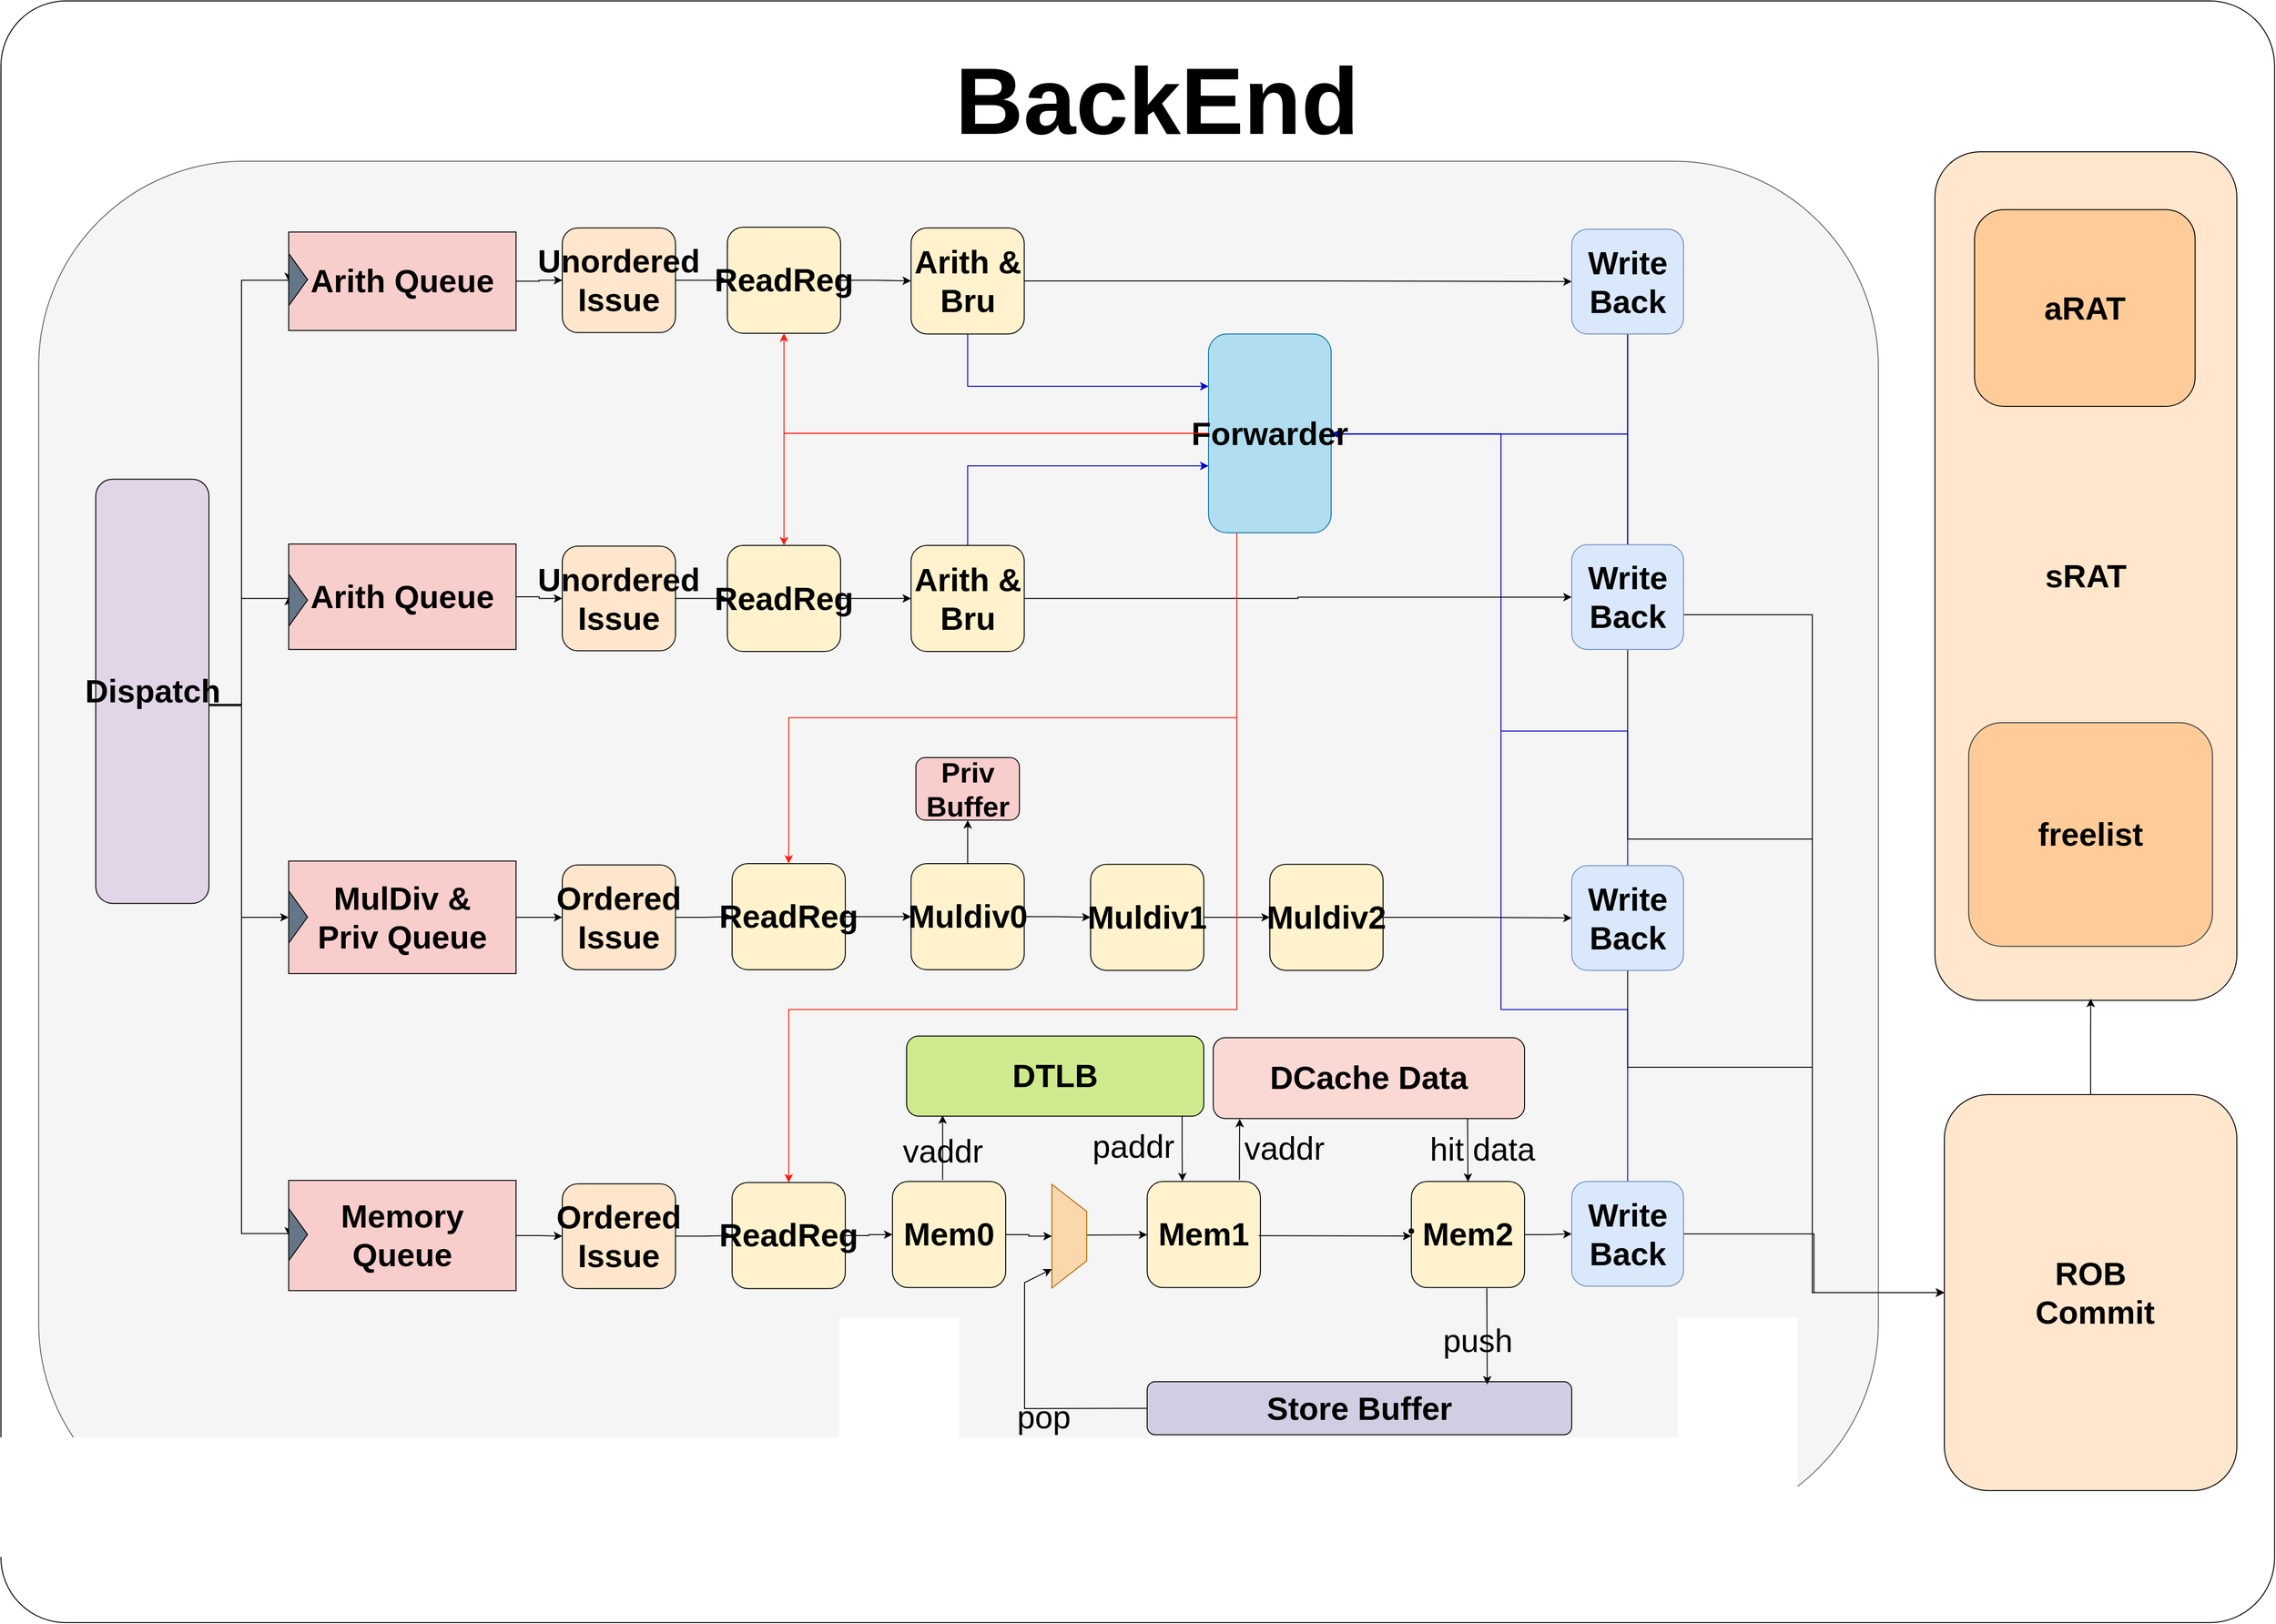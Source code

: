 <mxfile version="24.6.4" type="device">
  <diagram name="第 1 页" id="N6iN6V0hHzY832mEbOhE">
    <mxGraphModel dx="5980" dy="2511" grid="1" gridSize="10" guides="1" tooltips="1" connect="0" arrows="1" fold="1" page="0" pageScale="1" pageWidth="827" pageHeight="1169" math="0" shadow="0">
      <root>
        <mxCell id="0" />
        <mxCell id="1" parent="0" />
        <mxCell id="aSTPwUxg6GZyq2fV6xZW-208" value="" style="rounded=1;whiteSpace=wrap;html=1;arcSize=4;fontSize=34;fontFamily=Helvetica;" parent="1" vertex="1">
          <mxGeometry x="-950" y="30" width="2410" height="1720" as="geometry" />
        </mxCell>
        <mxCell id="pp8-QFKgKfyrIBCOwYfq-483" value="" style="rounded=1;whiteSpace=wrap;html=1;fillColor=#f5f5f5;strokeColor=#666666;fontSize=34;fontColor=#333333;fontFamily=Helvetica;" parent="1" vertex="1">
          <mxGeometry x="-910" y="200" width="1950" height="1450" as="geometry" />
        </mxCell>
        <mxCell id="pp8-QFKgKfyrIBCOwYfq-485" value="&lt;font style=&quot;font-size: 100px;&quot;&gt;&lt;b style=&quot;font-size: 100px;&quot;&gt;BackEnd&lt;/b&gt;&lt;/font&gt;" style="text;html=1;align=center;verticalAlign=middle;resizable=0;points=[];autosize=1;strokeColor=none;fillColor=none;fontSize=100;fontFamily=Helvetica;" parent="1" vertex="1">
          <mxGeometry x="50" y="70" width="450" height="130" as="geometry" />
        </mxCell>
        <mxCell id="q9oViSbYk0b3c3KkVcn8-242" value="" style="group;fontSize=34;fontFamily=Helvetica;" parent="1" vertex="1" connectable="0">
          <mxGeometry x="1110" y="1190" width="310" height="420" as="geometry" />
        </mxCell>
        <mxCell id="S6ko7MBMmiBV2JEF59HL-68" value="&lt;b style=&quot;border-color: var(--border-color); font-size: 34px;&quot;&gt;&lt;font color=&quot;#000000&quot; style=&quot;font-size: 34px;&quot;&gt;ROB&lt;/font&gt;&lt;/b&gt;&lt;div style=&quot;font-size: 34px;&quot;&gt;&lt;b style=&quot;border-color: var(--border-color); font-size: 34px;&quot;&gt;&lt;font color=&quot;#000000&quot; style=&quot;font-size: 34px;&quot;&gt;&amp;nbsp;Commit&lt;/font&gt;&lt;/b&gt;&lt;/div&gt;" style="rounded=1;whiteSpace=wrap;html=1;fillColor=#ffe6cc;strokeColor=#000000;fontSize=34;fontFamily=Helvetica;" parent="q9oViSbYk0b3c3KkVcn8-242" vertex="1">
          <mxGeometry width="310.0" height="420" as="geometry" />
        </mxCell>
        <mxCell id="q9oViSbYk0b3c3KkVcn8-243" value="" style="group;fontSize=34;fontFamily=Helvetica;" parent="1" vertex="1" connectable="0">
          <mxGeometry x="1105" y="190" width="320" height="900" as="geometry" />
        </mxCell>
        <mxCell id="q9oViSbYk0b3c3KkVcn8-222" value="&lt;font style=&quot;font-size: 34px;&quot;&gt;&lt;b style=&quot;font-size: 34px;&quot;&gt;sRAT&lt;/b&gt;&lt;/font&gt;" style="rounded=1;whiteSpace=wrap;html=1;fillColor=#ffe6cc;strokeColor=#000000;fontSize=34;fontFamily=Helvetica;" parent="q9oViSbYk0b3c3KkVcn8-243" vertex="1">
          <mxGeometry x="-5" width="320" height="900" as="geometry" />
        </mxCell>
        <mxCell id="pp8-QFKgKfyrIBCOwYfq-302" value="&lt;font color=&quot;#000000&quot; style=&quot;font-size: 34px;&quot;&gt;&lt;b style=&quot;font-size: 34px;&quot;&gt;aRAT&lt;/b&gt;&lt;/font&gt;" style="rounded=1;whiteSpace=wrap;html=1;fillColor=#ffcc99;strokeColor=#000000;fontSize=34;fontFamily=Helvetica;" parent="q9oViSbYk0b3c3KkVcn8-243" vertex="1">
          <mxGeometry x="36.923" y="61.364" width="233.846" height="208.636" as="geometry" />
        </mxCell>
        <mxCell id="q9oViSbYk0b3c3KkVcn8-223" value="&lt;font style=&quot;font-size: 34px;&quot;&gt;&lt;b style=&quot;font-size: 34px;&quot;&gt;freelist&lt;/b&gt;&lt;/font&gt;" style="rounded=1;whiteSpace=wrap;html=1;fillColor=#ffcc99;strokeColor=#36393d;fontSize=34;fontFamily=Helvetica;" parent="q9oViSbYk0b3c3KkVcn8-243" vertex="1">
          <mxGeometry x="30.769" y="605.455" width="258.462" height="237.273" as="geometry" />
        </mxCell>
        <mxCell id="auRPPHbOvDZTyeZEAKgO-215" value="" style="edgeStyle=orthogonalEdgeStyle;rounded=0;orthogonalLoop=1;jettySize=auto;html=1;entryX=0.516;entryY=0.998;entryDx=0;entryDy=0;entryPerimeter=0;fontSize=34;fontFamily=Helvetica;" parent="1" source="S6ko7MBMmiBV2JEF59HL-68" target="q9oViSbYk0b3c3KkVcn8-222" edge="1">
          <mxGeometry relative="1" as="geometry" />
        </mxCell>
        <mxCell id="auRPPHbOvDZTyeZEAKgO-232" style="edgeStyle=orthogonalEdgeStyle;rounded=0;orthogonalLoop=1;jettySize=auto;html=1;fontSize=34;fontFamily=Helvetica;" parent="1" source="auRPPHbOvDZTyeZEAKgO-228" target="S6ko7MBMmiBV2JEF59HL-68" edge="1">
          <mxGeometry relative="1" as="geometry">
            <Array as="points">
              <mxPoint x="970" y="1161" />
              <mxPoint x="970" y="1400" />
            </Array>
          </mxGeometry>
        </mxCell>
        <mxCell id="auRPPHbOvDZTyeZEAKgO-233" style="edgeStyle=orthogonalEdgeStyle;rounded=0;orthogonalLoop=1;jettySize=auto;html=1;fontSize=34;fontFamily=Helvetica;" parent="1" source="auRPPHbOvDZTyeZEAKgO-230" target="S6ko7MBMmiBV2JEF59HL-68" edge="1">
          <mxGeometry relative="1" as="geometry" />
        </mxCell>
        <mxCell id="auRPPHbOvDZTyeZEAKgO-251" style="edgeStyle=orthogonalEdgeStyle;rounded=0;orthogonalLoop=1;jettySize=auto;html=1;fontSize=34;fontFamily=Helvetica;" parent="1" source="auRPPHbOvDZTyeZEAKgO-246" target="S6ko7MBMmiBV2JEF59HL-68" edge="1">
          <mxGeometry relative="1" as="geometry">
            <Array as="points">
              <mxPoint x="970" y="919" />
              <mxPoint x="970" y="1400" />
            </Array>
          </mxGeometry>
        </mxCell>
        <mxCell id="auRPPHbOvDZTyeZEAKgO-250" style="edgeStyle=orthogonalEdgeStyle;rounded=0;orthogonalLoop=1;jettySize=auto;html=1;fontSize=34;fontFamily=Helvetica;" parent="1" source="auRPPHbOvDZTyeZEAKgO-248" target="S6ko7MBMmiBV2JEF59HL-68" edge="1">
          <mxGeometry relative="1" as="geometry">
            <Array as="points">
              <mxPoint x="970" y="681" />
              <mxPoint x="970" y="1400" />
            </Array>
          </mxGeometry>
        </mxCell>
        <mxCell id="Y0o45EJZCBMr-YiilYOE-206" value="" style="group;fontSize=32;fontFamily=Helvetica;" parent="1" vertex="1" connectable="0">
          <mxGeometry x="-860" y="270" width="1693.5" height="1280.75" as="geometry" />
        </mxCell>
        <mxCell id="pp8-QFKgKfyrIBCOwYfq-109" style="edgeStyle=orthogonalEdgeStyle;rounded=0;orthogonalLoop=1;jettySize=auto;html=1;exitX=1;exitY=0.5;exitDx=0;exitDy=0;entryX=0;entryY=0.5;entryDx=0;entryDy=0;strokeColor=#000000;fontSize=34;fontFamily=Helvetica;" parent="Y0o45EJZCBMr-YiilYOE-206" source="pp8-QFKgKfyrIBCOwYfq-94" target="pp8-QFKgKfyrIBCOwYfq-102" edge="1">
          <mxGeometry relative="1" as="geometry">
            <Array as="points">
              <mxPoint x="165" y="506.253" />
              <mxPoint x="165" y="393.752" />
            </Array>
          </mxGeometry>
        </mxCell>
        <mxCell id="pp8-QFKgKfyrIBCOwYfq-110" style="edgeStyle=orthogonalEdgeStyle;rounded=0;orthogonalLoop=1;jettySize=auto;html=1;exitX=1;exitY=0.5;exitDx=0;exitDy=0;entryX=0;entryY=0.5;entryDx=0;entryDy=0;strokeColor=#000000;fontSize=34;fontFamily=Helvetica;" parent="Y0o45EJZCBMr-YiilYOE-206" source="pp8-QFKgKfyrIBCOwYfq-94" target="pp8-QFKgKfyrIBCOwYfq-103" edge="1">
          <mxGeometry relative="1" as="geometry">
            <Array as="points">
              <mxPoint x="165" y="506.253" />
              <mxPoint x="165" y="731.254" />
            </Array>
          </mxGeometry>
        </mxCell>
        <mxCell id="pp8-QFKgKfyrIBCOwYfq-111" style="edgeStyle=orthogonalEdgeStyle;rounded=0;orthogonalLoop=1;jettySize=auto;html=1;exitX=1;exitY=0.5;exitDx=0;exitDy=0;entryX=0;entryY=0.5;entryDx=0;entryDy=0;strokeColor=#000000;fontSize=34;fontFamily=Helvetica;" parent="Y0o45EJZCBMr-YiilYOE-206" source="pp8-QFKgKfyrIBCOwYfq-94" target="pp8-QFKgKfyrIBCOwYfq-104" edge="1">
          <mxGeometry relative="1" as="geometry">
            <Array as="points">
              <mxPoint x="165" y="507.659" />
              <mxPoint x="165" y="1067.35" />
            </Array>
          </mxGeometry>
        </mxCell>
        <mxCell id="pp8-QFKgKfyrIBCOwYfq-168" style="edgeStyle=orthogonalEdgeStyle;rounded=0;orthogonalLoop=1;jettySize=auto;html=1;exitX=1;exitY=0.5;exitDx=0;exitDy=0;entryX=0;entryY=0.5;entryDx=0;entryDy=0;strokeColor=#000000;fontSize=34;fontFamily=Helvetica;" parent="Y0o45EJZCBMr-YiilYOE-206" source="pp8-QFKgKfyrIBCOwYfq-94" target="pp8-QFKgKfyrIBCOwYfq-101" edge="1">
          <mxGeometry relative="1" as="geometry">
            <Array as="points">
              <mxPoint x="165" y="506.253" />
              <mxPoint x="165" y="56.25" />
            </Array>
          </mxGeometry>
        </mxCell>
        <mxCell id="pp8-QFKgKfyrIBCOwYfq-129" style="edgeStyle=orthogonalEdgeStyle;rounded=0;orthogonalLoop=1;jettySize=auto;html=1;exitX=1;exitY=0.5;exitDx=0;exitDy=0;entryX=0;entryY=0.5;entryDx=0;entryDy=0;strokeColor=#000000;fontSize=34;fontFamily=Helvetica;" parent="Y0o45EJZCBMr-YiilYOE-206" source="pp8-QFKgKfyrIBCOwYfq-101" target="pp8-QFKgKfyrIBCOwYfq-120" edge="1">
          <mxGeometry relative="1" as="geometry" />
        </mxCell>
        <mxCell id="pp8-QFKgKfyrIBCOwYfq-101" value="&lt;b style=&quot;border-color: var(--border-color); font-size: 34px;&quot;&gt;Arith Queue&lt;/b&gt;" style="rounded=0;whiteSpace=wrap;html=1;fillColor=#f8cecc;strokeColor=#000000;fontSize=34;fontFamily=Helvetica;" parent="Y0o45EJZCBMr-YiilYOE-206" vertex="1">
          <mxGeometry x="215" y="5.11" width="241" height="104.38" as="geometry" />
        </mxCell>
        <mxCell id="pp8-QFKgKfyrIBCOwYfq-131" style="edgeStyle=orthogonalEdgeStyle;rounded=0;orthogonalLoop=1;jettySize=auto;html=1;exitX=1;exitY=0.5;exitDx=0;exitDy=0;entryX=0;entryY=0.5;entryDx=0;entryDy=0;strokeColor=#000000;fontSize=34;fontFamily=Helvetica;" parent="Y0o45EJZCBMr-YiilYOE-206" source="pp8-QFKgKfyrIBCOwYfq-102" target="pp8-QFKgKfyrIBCOwYfq-121" edge="1">
          <mxGeometry relative="1" as="geometry" />
        </mxCell>
        <mxCell id="pp8-QFKgKfyrIBCOwYfq-102" value="&lt;b style=&quot;border-color: var(--border-color); font-size: 34px;&quot;&gt;Arith Queue&lt;/b&gt;" style="rounded=0;whiteSpace=wrap;html=1;fillColor=#f8cecc;strokeColor=#000000;fontSize=34;fontFamily=Helvetica;" parent="Y0o45EJZCBMr-YiilYOE-206" vertex="1">
          <mxGeometry x="215" y="336.01" width="241" height="111.88" as="geometry" />
        </mxCell>
        <mxCell id="q9oViSbYk0b3c3KkVcn8-235" value="" style="edgeStyle=orthogonalEdgeStyle;rounded=0;orthogonalLoop=1;jettySize=auto;html=1;fontSize=34;fontFamily=Helvetica;" parent="Y0o45EJZCBMr-YiilYOE-206" source="pp8-QFKgKfyrIBCOwYfq-103" target="q9oViSbYk0b3c3KkVcn8-234" edge="1">
          <mxGeometry relative="1" as="geometry" />
        </mxCell>
        <mxCell id="pp8-QFKgKfyrIBCOwYfq-103" value="&lt;b style=&quot;font-size: 34px;&quot;&gt;MulDiv &amp;amp; Priv&amp;nbsp;&lt;/b&gt;&lt;b style=&quot;background-color: initial; font-size: 34px;&quot;&gt;Queue&lt;/b&gt;" style="rounded=0;whiteSpace=wrap;html=1;fillColor=#f8cecc;strokeColor=#000000;fontSize=34;fontFamily=Helvetica;" parent="Y0o45EJZCBMr-YiilYOE-206" vertex="1">
          <mxGeometry x="215" y="672.27" width="241" height="119.38" as="geometry" />
        </mxCell>
        <mxCell id="q9oViSbYk0b3c3KkVcn8-226" value="" style="edgeStyle=orthogonalEdgeStyle;rounded=0;orthogonalLoop=1;jettySize=auto;html=1;fontSize=34;fontFamily=Helvetica;" parent="Y0o45EJZCBMr-YiilYOE-206" source="pp8-QFKgKfyrIBCOwYfq-104" target="q9oViSbYk0b3c3KkVcn8-224" edge="1">
          <mxGeometry relative="1" as="geometry" />
        </mxCell>
        <mxCell id="pp8-QFKgKfyrIBCOwYfq-104" value="&lt;b style=&quot;font-size: 34px;&quot;&gt;&lt;font style=&quot;font-size: 34px;&quot; color=&quot;#000000&quot;&gt;Memory Que&lt;/font&gt;&lt;/b&gt;&lt;b style=&quot;background-color: initial; font-size: 34px;&quot;&gt;&lt;font style=&quot;font-size: 34px;&quot; color=&quot;#000000&quot;&gt;ue&lt;/font&gt;&lt;/b&gt;" style="rounded=0;whiteSpace=wrap;html=1;fillColor=#f8cecc;strokeColor=#000000;fontSize=34;fontFamily=Helvetica;" parent="Y0o45EJZCBMr-YiilYOE-206" vertex="1">
          <mxGeometry x="215" y="1011" width="241" height="116.88" as="geometry" />
        </mxCell>
        <mxCell id="q9oViSbYk0b3c3KkVcn8-231" value="" style="edgeStyle=orthogonalEdgeStyle;rounded=0;orthogonalLoop=1;jettySize=auto;html=1;fontSize=34;fontFamily=Helvetica;" parent="Y0o45EJZCBMr-YiilYOE-206" source="pp8-QFKgKfyrIBCOwYfq-120" target="q9oViSbYk0b3c3KkVcn8-230" edge="1">
          <mxGeometry relative="1" as="geometry" />
        </mxCell>
        <mxCell id="pp8-QFKgKfyrIBCOwYfq-120" value="Unordered&lt;div style=&quot;font-size: 34px;&quot;&gt;Issue&lt;/div&gt;" style="rounded=1;whiteSpace=wrap;html=1;fontStyle=1;fillColor=#ffe6cc;strokeColor=#000000;fontSize=34;fontFamily=Helvetica;" parent="Y0o45EJZCBMr-YiilYOE-206" vertex="1">
          <mxGeometry x="505" y="0.703" width="120" height="111.094" as="geometry" />
        </mxCell>
        <mxCell id="q9oViSbYk0b3c3KkVcn8-229" value="" style="edgeStyle=orthogonalEdgeStyle;rounded=0;orthogonalLoop=1;jettySize=auto;html=1;fontSize=34;fontFamily=Helvetica;" parent="Y0o45EJZCBMr-YiilYOE-206" source="pp8-QFKgKfyrIBCOwYfq-121" target="q9oViSbYk0b3c3KkVcn8-228" edge="1">
          <mxGeometry relative="1" as="geometry" />
        </mxCell>
        <mxCell id="pp8-QFKgKfyrIBCOwYfq-121" value="Unordered&lt;div style=&quot;font-size: 34px;&quot;&gt;Issue&lt;/div&gt;" style="rounded=1;whiteSpace=wrap;html=1;fontStyle=1;fillColor=#ffe6cc;strokeColor=#000000;fontSize=34;fontFamily=Helvetica;" parent="Y0o45EJZCBMr-YiilYOE-206" vertex="1">
          <mxGeometry x="505" y="338.205" width="120" height="111.094" as="geometry" />
        </mxCell>
        <mxCell id="q9oViSbYk0b3c3KkVcn8-210" value="" style="edgeStyle=orthogonalEdgeStyle;rounded=0;orthogonalLoop=1;jettySize=auto;html=1;fontSize=34;fontFamily=Helvetica;" parent="Y0o45EJZCBMr-YiilYOE-206" source="pp8-QFKgKfyrIBCOwYfq-182" target="162" edge="1">
          <mxGeometry relative="1" as="geometry" />
        </mxCell>
        <mxCell id="pp8-QFKgKfyrIBCOwYfq-182" value="&lt;b style=&quot;font-size: 34px;&quot;&gt;ReadReg&lt;/b&gt;" style="rounded=1;whiteSpace=wrap;html=1;fillColor=#fff2cc;strokeColor=#000000;fontSize=34;fontFamily=Helvetica;" parent="Y0o45EJZCBMr-YiilYOE-206" vertex="1">
          <mxGeometry x="685" y="1013.209" width="120" height="112.501" as="geometry" />
        </mxCell>
        <mxCell id="OY7V5wZrcTOGdJZJS2dS-27" value="" style="triangle;whiteSpace=wrap;html=1;rotation=0;fillColor=#647687;fontColor=#ffffff;strokeColor=#000000;direction=east;fontSize=34;fontFamily=Helvetica;" parent="Y0o45EJZCBMr-YiilYOE-206" vertex="1">
          <mxGeometry x="215" y="27.774" width="20" height="55.547" as="geometry" />
        </mxCell>
        <mxCell id="OY7V5wZrcTOGdJZJS2dS-28" value="" style="triangle;whiteSpace=wrap;html=1;rotation=0;fillColor=#647687;fontColor=#ffffff;strokeColor=#000000;direction=east;fontSize=34;fontFamily=Helvetica;" parent="Y0o45EJZCBMr-YiilYOE-206" vertex="1">
          <mxGeometry x="215" y="367.737" width="20" height="55.547" as="geometry" />
        </mxCell>
        <mxCell id="OY7V5wZrcTOGdJZJS2dS-29" value="" style="triangle;whiteSpace=wrap;html=1;rotation=0;fillColor=#647687;fontColor=#ffffff;strokeColor=#000000;direction=east;fontSize=34;fontFamily=Helvetica;" parent="Y0o45EJZCBMr-YiilYOE-206" vertex="1">
          <mxGeometry x="215" y="703.832" width="20" height="55.547" as="geometry" />
        </mxCell>
        <mxCell id="OY7V5wZrcTOGdJZJS2dS-30" value="" style="triangle;whiteSpace=wrap;html=1;rotation=0;fillColor=#647687;fontColor=#ffffff;strokeColor=#000000;direction=east;fontSize=34;fontFamily=Helvetica;" parent="Y0o45EJZCBMr-YiilYOE-206" vertex="1">
          <mxGeometry x="215" y="1040.631" width="20" height="55.547" as="geometry" />
        </mxCell>
        <mxCell id="145" value="" style="group;fontSize=34;fontFamily=Helvetica;" parent="Y0o45EJZCBMr-YiilYOE-206" vertex="1" connectable="0">
          <mxGeometry y="267.189" width="130.5" height="450.003" as="geometry" />
        </mxCell>
        <mxCell id="pp8-QFKgKfyrIBCOwYfq-94" value="&lt;b style=&quot;font-size: 34px;&quot;&gt;&lt;font color=&quot;#000000&quot; style=&quot;font-size: 34px;&quot;&gt;Dispatch&lt;/font&gt;&lt;/b&gt;" style="rounded=1;whiteSpace=wrap;html=1;fillColor=#e1d5e7;strokeColor=#000000;fontSize=34;fontFamily=Helvetica;" parent="145" vertex="1">
          <mxGeometry x="10.5" width="120" height="450.003" as="geometry" />
        </mxCell>
        <mxCell id="q9oViSbYk0b3c3KkVcn8-218" value="" style="edgeStyle=orthogonalEdgeStyle;rounded=0;orthogonalLoop=1;jettySize=auto;html=1;entryX=0.121;entryY=0.989;entryDx=0;entryDy=0;entryPerimeter=0;exitX=0.443;exitY=-0.015;exitDx=0;exitDy=0;exitPerimeter=0;fontSize=34;fontFamily=Helvetica;" parent="Y0o45EJZCBMr-YiilYOE-206" source="162" target="171" edge="1">
          <mxGeometry relative="1" as="geometry">
            <mxPoint x="915" y="901.412" as="targetPoint" />
          </mxGeometry>
        </mxCell>
        <mxCell id="q9oViSbYk0b3c3KkVcn8-227" value="vaddr" style="edgeLabel;html=1;align=center;verticalAlign=middle;resizable=0;points=[];labelBackgroundColor=none;fontSize=34;fontFamily=Helvetica;" parent="q9oViSbYk0b3c3KkVcn8-218" vertex="1" connectable="0">
          <mxGeometry x="-0.1" relative="1" as="geometry">
            <mxPoint as="offset" />
          </mxGeometry>
        </mxCell>
        <mxCell id="Y0o45EJZCBMr-YiilYOE-208" value="" style="edgeStyle=orthogonalEdgeStyle;rounded=0;orthogonalLoop=1;jettySize=auto;html=1;fontFamily=Helvetica;" parent="Y0o45EJZCBMr-YiilYOE-206" source="162" target="auRPPHbOvDZTyeZEAKgO-219" edge="1">
          <mxGeometry relative="1" as="geometry" />
        </mxCell>
        <mxCell id="162" value="&lt;font style=&quot;font-size: 34px;&quot; color=&quot;#000000&quot;&gt;&lt;span style=&quot;font-size: 34px;&quot;&gt;&lt;b style=&quot;font-size: 34px;&quot;&gt;Mem0&lt;/b&gt;&lt;/span&gt;&lt;/font&gt;" style="rounded=1;whiteSpace=wrap;html=1;fillColor=#fff2cc;strokeColor=#000000;direction=east;flipV=0;fontSize=34;fontFamily=Helvetica;" parent="Y0o45EJZCBMr-YiilYOE-206" vertex="1">
          <mxGeometry x="855" y="1012.155" width="120" height="112.501" as="geometry" />
        </mxCell>
        <mxCell id="164" style="edgeStyle=none;html=1;labelBackgroundColor=none;strokeColor=#000000;fontSize=34;fontColor=#000000;startArrow=none;exitX=0.489;exitY=0;exitDx=0;exitDy=0;exitPerimeter=0;fontFamily=Helvetica;" parent="Y0o45EJZCBMr-YiilYOE-206" source="auRPPHbOvDZTyeZEAKgO-219" target="167" edge="1">
          <mxGeometry relative="1" as="geometry">
            <mxPoint x="1095" y="1068.757" as="sourcePoint" />
            <mxPoint x="1185.0" y="1068.405" as="targetPoint" />
          </mxGeometry>
        </mxCell>
        <mxCell id="auRPPHbOvDZTyeZEAKgO-211" style="edgeStyle=orthogonalEdgeStyle;rounded=0;orthogonalLoop=1;jettySize=auto;html=1;exitX=0.927;exitY=1;exitDx=0;exitDy=0;exitPerimeter=0;entryX=0.311;entryY=-0.002;entryDx=0;entryDy=0;entryPerimeter=0;fontSize=34;fontFamily=Helvetica;" parent="Y0o45EJZCBMr-YiilYOE-206" source="171" target="167" edge="1">
          <mxGeometry relative="1" as="geometry" />
        </mxCell>
        <mxCell id="auRPPHbOvDZTyeZEAKgO-212" value="paddr" style="edgeLabel;html=1;align=center;verticalAlign=middle;resizable=0;points=[];labelBackgroundColor=none;fontSize=34;fontFamily=Helvetica;" parent="auRPPHbOvDZTyeZEAKgO-211" vertex="1" connectable="0">
          <mxGeometry x="-0.092" relative="1" as="geometry">
            <mxPoint x="-52" as="offset" />
          </mxGeometry>
        </mxCell>
        <mxCell id="171" value="&lt;font color=&quot;#000000&quot; style=&quot;font-size: 34px;&quot;&gt;&lt;span style=&quot;font-size: 34px;&quot;&gt;&lt;b style=&quot;font-size: 34px;&quot;&gt;DTLB&lt;/b&gt;&lt;/span&gt;&lt;/font&gt;" style="rounded=1;whiteSpace=wrap;html=1;fillColor=#ceea8d;strokeColor=#000000;direction=east;flipV=0;fontSize=34;fontFamily=Helvetica;" parent="Y0o45EJZCBMr-YiilYOE-206" vertex="1">
          <mxGeometry x="870" y="857.818" width="315" height="85.079" as="geometry" />
        </mxCell>
        <mxCell id="pp8-QFKgKfyrIBCOwYfq-259" value="&lt;b style=&quot;font-size: 34px;&quot;&gt;&lt;font color=&quot;#000000&quot; style=&quot;font-size: 34px;&quot;&gt;Store Buffer&lt;/font&gt;&lt;/b&gt;" style="rounded=1;whiteSpace=wrap;html=1;fillColor=#d0cee2;strokeColor=#000000;fontSize=34;fontFamily=Helvetica;" parent="Y0o45EJZCBMr-YiilYOE-206" vertex="1">
          <mxGeometry x="1125" y="1224.5" width="450" height="56.25" as="geometry" />
        </mxCell>
        <mxCell id="206" style="edgeStyle=none;html=1;strokeColor=#000000;rounded=0;exitX=0.001;exitY=0.502;exitDx=0;exitDy=0;exitPerimeter=0;entryX=0.817;entryY=0.999;entryDx=0;entryDy=0;entryPerimeter=0;fontSize=34;fontFamily=Helvetica;" parent="Y0o45EJZCBMr-YiilYOE-206" source="pp8-QFKgKfyrIBCOwYfq-259" target="auRPPHbOvDZTyeZEAKgO-219" edge="1">
          <mxGeometry relative="1" as="geometry">
            <Array as="points">
              <mxPoint x="995" y="1252.976" />
              <mxPoint x="995" y="1119.382" />
            </Array>
            <mxPoint x="1055" y="1139.069" as="targetPoint" />
            <mxPoint x="1185" y="1210.437" as="sourcePoint" />
          </mxGeometry>
        </mxCell>
        <mxCell id="q9oViSbYk0b3c3KkVcn8-217" value="pop" style="edgeLabel;html=1;align=center;verticalAlign=middle;resizable=0;points=[];labelBackgroundColor=none;fontSize=34;fontFamily=Helvetica;" parent="206" vertex="1" connectable="0">
          <mxGeometry x="-0.142" relative="1" as="geometry">
            <mxPoint x="16" y="9" as="offset" />
          </mxGeometry>
        </mxCell>
        <mxCell id="167" value="&lt;b style=&quot;font-size: 34px;&quot;&gt;&lt;font color=&quot;#000000&quot; style=&quot;font-size: 34px;&quot;&gt;Mem1&lt;/font&gt;&lt;/b&gt;" style="rounded=1;whiteSpace=wrap;html=1;fillColor=#fff2cc;strokeColor=#000000;direction=east;flipV=0;fontSize=34;fontFamily=Helvetica;" parent="Y0o45EJZCBMr-YiilYOE-206" vertex="1">
          <mxGeometry x="1125" y="1012.155" width="120" height="112.501" as="geometry" />
        </mxCell>
        <mxCell id="auRPPHbOvDZTyeZEAKgO-231" value="" style="edgeStyle=orthogonalEdgeStyle;rounded=0;orthogonalLoop=1;jettySize=auto;html=1;fontSize=34;fontFamily=Helvetica;" parent="Y0o45EJZCBMr-YiilYOE-206" source="186" target="auRPPHbOvDZTyeZEAKgO-230" edge="1">
          <mxGeometry relative="1" as="geometry" />
        </mxCell>
        <mxCell id="186" value="&lt;font style=&quot;font-size: 34px;&quot; color=&quot;#000000&quot;&gt;&lt;span style=&quot;font-size: 34px;&quot;&gt;&lt;b style=&quot;font-size: 34px;&quot;&gt;Mem2&lt;/b&gt;&lt;/span&gt;&lt;/font&gt;" style="rounded=1;whiteSpace=wrap;html=1;fillColor=#fff2cc;strokeColor=#000000;direction=east;flipV=0;fontSize=34;fontFamily=Helvetica;" parent="Y0o45EJZCBMr-YiilYOE-206" vertex="1">
          <mxGeometry x="1405" y="1012.155" width="120" height="112.501" as="geometry" />
        </mxCell>
        <mxCell id="190" style="edgeStyle=none;rounded=0;html=1;strokeColor=#000000;fontColor=#f63532;exitX=0.984;exitY=0.511;exitDx=0;exitDy=0;exitPerimeter=0;fontSize=34;fontFamily=Helvetica;" parent="Y0o45EJZCBMr-YiilYOE-206" source="167" edge="1">
          <mxGeometry relative="1" as="geometry">
            <mxPoint x="1305.0" y="1069.46" as="sourcePoint" />
            <mxPoint x="1405" y="1070" as="targetPoint" />
          </mxGeometry>
        </mxCell>
        <mxCell id="189" value="" style="shape=waypoint;sketch=0;fillStyle=solid;size=6;pointerEvents=1;points=[];fillColor=none;resizable=0;rotatable=0;perimeter=centerPerimeter;snapToPoint=1;labelBackgroundColor=none;strokeColor=#000000;fontColor=#f63532;fontSize=34;fontFamily=Helvetica;" parent="Y0o45EJZCBMr-YiilYOE-206" vertex="1">
          <mxGeometry x="1395" y="1054.694" width="20" height="20" as="geometry" />
        </mxCell>
        <mxCell id="q9oViSbYk0b3c3KkVcn8-211" value="" style="edgeStyle=orthogonalEdgeStyle;rounded=0;orthogonalLoop=1;jettySize=auto;html=1;entryX=0.801;entryY=0.053;entryDx=0;entryDy=0;entryPerimeter=0;fontSize=34;fontFamily=Helvetica;" parent="Y0o45EJZCBMr-YiilYOE-206" target="pp8-QFKgKfyrIBCOwYfq-259" edge="1">
          <mxGeometry relative="1" as="geometry">
            <mxPoint x="1485" y="1125.358" as="sourcePoint" />
          </mxGeometry>
        </mxCell>
        <mxCell id="q9oViSbYk0b3c3KkVcn8-240" value="push" style="edgeLabel;html=1;align=center;verticalAlign=middle;resizable=0;points=[];labelBackgroundColor=none;fontSize=34;fontFamily=Helvetica;" parent="q9oViSbYk0b3c3KkVcn8-211" vertex="1" connectable="0">
          <mxGeometry x="0.077" y="1" relative="1" as="geometry">
            <mxPoint x="-11" as="offset" />
          </mxGeometry>
        </mxCell>
        <mxCell id="201" style="edgeStyle=none;rounded=0;html=1;entryX=0.522;entryY=0.446;entryDx=0;entryDy=0;entryPerimeter=0;strokeColor=#000000;fontColor=#FF3333;exitX=0.817;exitY=1.001;exitDx=0;exitDy=0;exitPerimeter=0;fontSize=34;fontFamily=Helvetica;" parent="Y0o45EJZCBMr-YiilYOE-206" source="180" edge="1">
          <mxGeometry relative="1" as="geometry">
            <mxPoint x="1454.63" y="915.474" as="sourcePoint" />
            <mxPoint x="1465" y="1012.506" as="targetPoint" />
          </mxGeometry>
        </mxCell>
        <mxCell id="auRPPHbOvDZTyeZEAKgO-223" value="hit data" style="edgeLabel;html=1;align=center;verticalAlign=middle;resizable=0;points=[];labelBackgroundColor=none;fontSize=34;fontFamily=Helvetica;" parent="201" vertex="1" connectable="0">
          <mxGeometry x="-0.048" relative="1" as="geometry">
            <mxPoint x="15" as="offset" />
          </mxGeometry>
        </mxCell>
        <mxCell id="202" value="" style="group;fontSize=34;fontFamily=Helvetica;" parent="Y0o45EJZCBMr-YiilYOE-206" vertex="1" connectable="0">
          <mxGeometry x="1195" y="843.404" width="330" height="113.907" as="geometry" />
        </mxCell>
        <mxCell id="180" value="&lt;b style=&quot;font-size: 34px;&quot;&gt;&lt;font color=&quot;#000000&quot; style=&quot;font-size: 34px;&quot;&gt;DCache Data&lt;/font&gt;&lt;/b&gt;" style="rounded=1;whiteSpace=wrap;html=1;fillColor=#fad9d5;strokeColor=#000000;direction=east;flipV=0;fontSize=34;fontFamily=Helvetica;" parent="202" vertex="1">
          <mxGeometry y="16.172" width="330" height="85.782" as="geometry" />
        </mxCell>
        <mxCell id="q9oViSbYk0b3c3KkVcn8-225" value="" style="edgeStyle=orthogonalEdgeStyle;rounded=0;orthogonalLoop=1;jettySize=auto;html=1;fontSize=34;fontFamily=Helvetica;" parent="Y0o45EJZCBMr-YiilYOE-206" source="q9oViSbYk0b3c3KkVcn8-224" target="pp8-QFKgKfyrIBCOwYfq-182" edge="1">
          <mxGeometry relative="1" as="geometry" />
        </mxCell>
        <mxCell id="q9oViSbYk0b3c3KkVcn8-224" value="O&lt;span style=&quot;background-color: initial; font-size: 34px;&quot;&gt;rdered&lt;/span&gt;&lt;div style=&quot;font-size: 34px;&quot;&gt;&lt;span style=&quot;background-color: initial; font-size: 34px;&quot;&gt;Issue&lt;/span&gt;&lt;/div&gt;" style="rounded=1;whiteSpace=wrap;html=1;fontStyle=1;fillColor=#ffe6cc;strokeColor=#000000;fontSize=34;fontFamily=Helvetica;" parent="Y0o45EJZCBMr-YiilYOE-206" vertex="1">
          <mxGeometry x="505" y="1014.616" width="120" height="111.094" as="geometry" />
        </mxCell>
        <mxCell id="auRPPHbOvDZTyeZEAKgO-235" value="" style="edgeStyle=orthogonalEdgeStyle;rounded=0;orthogonalLoop=1;jettySize=auto;html=1;fontSize=34;fontFamily=Helvetica;" parent="Y0o45EJZCBMr-YiilYOE-206" source="q9oViSbYk0b3c3KkVcn8-228" target="auRPPHbOvDZTyeZEAKgO-234" edge="1">
          <mxGeometry relative="1" as="geometry" />
        </mxCell>
        <mxCell id="q9oViSbYk0b3c3KkVcn8-228" value="&lt;b style=&quot;font-size: 34px;&quot;&gt;ReadReg&lt;/b&gt;" style="rounded=1;whiteSpace=wrap;html=1;fillColor=#fff2cc;strokeColor=#000000;fontSize=34;fontFamily=Helvetica;" parent="Y0o45EJZCBMr-YiilYOE-206" vertex="1">
          <mxGeometry x="680" y="337.502" width="120" height="112.501" as="geometry" />
        </mxCell>
        <mxCell id="auRPPHbOvDZTyeZEAKgO-245" value="" style="edgeStyle=orthogonalEdgeStyle;rounded=0;orthogonalLoop=1;jettySize=auto;html=1;fontSize=34;fontFamily=Helvetica;" parent="Y0o45EJZCBMr-YiilYOE-206" source="q9oViSbYk0b3c3KkVcn8-230" target="auRPPHbOvDZTyeZEAKgO-244" edge="1">
          <mxGeometry relative="1" as="geometry" />
        </mxCell>
        <mxCell id="q9oViSbYk0b3c3KkVcn8-230" value="&lt;b style=&quot;font-size: 34px;&quot;&gt;ReadReg&lt;/b&gt;" style="rounded=1;whiteSpace=wrap;html=1;fillColor=#fff2cc;strokeColor=#000000;fontSize=34;fontFamily=Helvetica;" parent="Y0o45EJZCBMr-YiilYOE-206" vertex="1">
          <mxGeometry x="680" width="120" height="112.501" as="geometry" />
        </mxCell>
        <mxCell id="q9oViSbYk0b3c3KkVcn8-249" value="" style="edgeStyle=orthogonalEdgeStyle;rounded=0;orthogonalLoop=1;jettySize=auto;html=1;fontSize=34;fontFamily=Helvetica;" parent="Y0o45EJZCBMr-YiilYOE-206" source="q9oViSbYk0b3c3KkVcn8-232" target="q9oViSbYk0b3c3KkVcn8-248" edge="1">
          <mxGeometry relative="1" as="geometry" />
        </mxCell>
        <mxCell id="q9oViSbYk0b3c3KkVcn8-232" value="&lt;b style=&quot;font-size: 34px;&quot;&gt;ReadReg&lt;/b&gt;" style="rounded=1;whiteSpace=wrap;html=1;fillColor=#fff2cc;strokeColor=#000000;fontSize=34;fontFamily=Helvetica;" parent="Y0o45EJZCBMr-YiilYOE-206" vertex="1">
          <mxGeometry x="685" y="675.004" width="120" height="112.501" as="geometry" />
        </mxCell>
        <mxCell id="q9oViSbYk0b3c3KkVcn8-233" value="" style="edgeStyle=orthogonalEdgeStyle;rounded=0;orthogonalLoop=1;jettySize=auto;html=1;fontSize=34;fontFamily=Helvetica;" parent="Y0o45EJZCBMr-YiilYOE-206" source="q9oViSbYk0b3c3KkVcn8-234" target="q9oViSbYk0b3c3KkVcn8-232" edge="1">
          <mxGeometry relative="1" as="geometry" />
        </mxCell>
        <mxCell id="q9oViSbYk0b3c3KkVcn8-234" value="O&lt;span style=&quot;background-color: initial; font-size: 34px;&quot;&gt;rdered&lt;/span&gt;&lt;div style=&quot;font-size: 34px;&quot;&gt;&lt;span style=&quot;background-color: initial; font-size: 34px;&quot;&gt;Issue&lt;/span&gt;&lt;/div&gt;" style="rounded=1;whiteSpace=wrap;html=1;fontStyle=1;fillColor=#ffe6cc;strokeColor=#000000;fontSize=34;fontFamily=Helvetica;" parent="Y0o45EJZCBMr-YiilYOE-206" vertex="1">
          <mxGeometry x="505" y="676.41" width="120" height="111.094" as="geometry" />
        </mxCell>
        <mxCell id="A1JoY7GcFFuIIpcnc2Ma-44" value="&lt;b style=&quot;font-size: 30px;&quot;&gt;&lt;font style=&quot;font-size: 30px;&quot; color=&quot;#000000&quot;&gt;Priv Buffer&lt;/font&gt;&lt;/b&gt;" style="rounded=1;whiteSpace=wrap;html=1;fillColor=#f8cecc;strokeColor=#000000;fontSize=30;fontFamily=Helvetica;" parent="Y0o45EJZCBMr-YiilYOE-206" vertex="1">
          <mxGeometry x="879.85" y="562.503" width="109.7" height="66.333" as="geometry" />
        </mxCell>
        <mxCell id="q9oViSbYk0b3c3KkVcn8-251" value="" style="edgeStyle=orthogonalEdgeStyle;rounded=0;orthogonalLoop=1;jettySize=auto;html=1;fontSize=34;fontFamily=Helvetica;" parent="Y0o45EJZCBMr-YiilYOE-206" source="q9oViSbYk0b3c3KkVcn8-248" target="A1JoY7GcFFuIIpcnc2Ma-44" edge="1">
          <mxGeometry relative="1" as="geometry" />
        </mxCell>
        <mxCell id="auRPPHbOvDZTyeZEAKgO-225" value="" style="edgeStyle=orthogonalEdgeStyle;rounded=0;orthogonalLoop=1;jettySize=auto;html=1;fontSize=34;fontFamily=Helvetica;" parent="Y0o45EJZCBMr-YiilYOE-206" source="q9oViSbYk0b3c3KkVcn8-248" target="q9oViSbYk0b3c3KkVcn8-250" edge="1">
          <mxGeometry relative="1" as="geometry" />
        </mxCell>
        <mxCell id="q9oViSbYk0b3c3KkVcn8-248" value="&lt;font style=&quot;font-size: 34px;&quot; color=&quot;#000000&quot;&gt;&lt;span style=&quot;font-size: 34px;&quot;&gt;&lt;b style=&quot;font-size: 34px;&quot;&gt;Muldiv0&lt;/b&gt;&lt;/span&gt;&lt;/font&gt;" style="rounded=1;whiteSpace=wrap;html=1;fillColor=#fff2cc;strokeColor=#000000;direction=east;flipV=0;fontSize=34;fontFamily=Helvetica;" parent="Y0o45EJZCBMr-YiilYOE-206" vertex="1">
          <mxGeometry x="874.7" y="675.004" width="120" height="112.501" as="geometry" />
        </mxCell>
        <mxCell id="auRPPHbOvDZTyeZEAKgO-227" value="" style="edgeStyle=orthogonalEdgeStyle;rounded=0;orthogonalLoop=1;jettySize=auto;html=1;fontSize=34;fontFamily=Helvetica;" parent="Y0o45EJZCBMr-YiilYOE-206" source="q9oViSbYk0b3c3KkVcn8-250" target="auRPPHbOvDZTyeZEAKgO-226" edge="1">
          <mxGeometry relative="1" as="geometry" />
        </mxCell>
        <mxCell id="q9oViSbYk0b3c3KkVcn8-250" value="&lt;font style=&quot;font-size: 34px;&quot; color=&quot;#000000&quot;&gt;&lt;span style=&quot;font-size: 34px;&quot;&gt;&lt;b style=&quot;font-size: 34px;&quot;&gt;Muldiv1&lt;/b&gt;&lt;/span&gt;&lt;/font&gt;" style="rounded=1;whiteSpace=wrap;html=1;fillColor=#fff2cc;strokeColor=#000000;direction=east;flipV=0;fontSize=34;fontFamily=Helvetica;" parent="Y0o45EJZCBMr-YiilYOE-206" vertex="1">
          <mxGeometry x="1065" y="675.707" width="120" height="112.501" as="geometry" />
        </mxCell>
        <mxCell id="auRPPHbOvDZTyeZEAKgO-219" value="" style="shape=trapezoid;perimeter=trapezoidPerimeter;whiteSpace=wrap;html=1;fixedSize=1;rotation=90;size=28.75;fillColor=#fad7ac;strokeColor=#b46504;fontSize=34;fontFamily=Helvetica;" parent="Y0o45EJZCBMr-YiilYOE-206" vertex="1">
          <mxGeometry x="987.43" y="1051.699" width="110" height="36.914" as="geometry" />
        </mxCell>
        <mxCell id="auRPPHbOvDZTyeZEAKgO-220" style="edgeStyle=orthogonalEdgeStyle;rounded=0;orthogonalLoop=1;jettySize=auto;html=1;entryX=0.085;entryY=1.004;entryDx=0;entryDy=0;entryPerimeter=0;exitX=0.815;exitY=-0.016;exitDx=0;exitDy=0;exitPerimeter=0;fontSize=34;fontFamily=Helvetica;" parent="Y0o45EJZCBMr-YiilYOE-206" source="167" target="180" edge="1">
          <mxGeometry relative="1" as="geometry" />
        </mxCell>
        <mxCell id="auRPPHbOvDZTyeZEAKgO-221" value="vaddr" style="edgeLabel;html=1;align=center;verticalAlign=middle;resizable=0;points=[];labelBackgroundColor=none;fontSize=34;fontFamily=Helvetica;" parent="auRPPHbOvDZTyeZEAKgO-220" vertex="1" connectable="0">
          <mxGeometry x="0.04" relative="1" as="geometry">
            <mxPoint x="47" as="offset" />
          </mxGeometry>
        </mxCell>
        <mxCell id="auRPPHbOvDZTyeZEAKgO-229" style="edgeStyle=orthogonalEdgeStyle;rounded=0;orthogonalLoop=1;jettySize=auto;html=1;fontSize=34;fontFamily=Helvetica;" parent="Y0o45EJZCBMr-YiilYOE-206" source="auRPPHbOvDZTyeZEAKgO-226" target="auRPPHbOvDZTyeZEAKgO-228" edge="1">
          <mxGeometry relative="1" as="geometry" />
        </mxCell>
        <mxCell id="auRPPHbOvDZTyeZEAKgO-226" value="&lt;font style=&quot;font-size: 34px;&quot; color=&quot;#000000&quot;&gt;&lt;span style=&quot;font-size: 34px;&quot;&gt;&lt;b style=&quot;font-size: 34px;&quot;&gt;Muldiv2&lt;/b&gt;&lt;/span&gt;&lt;/font&gt;" style="rounded=1;whiteSpace=wrap;html=1;fillColor=#fff2cc;strokeColor=#000000;direction=east;flipV=0;fontSize=34;fontFamily=Helvetica;" parent="Y0o45EJZCBMr-YiilYOE-206" vertex="1">
          <mxGeometry x="1255" y="675.707" width="120" height="112.501" as="geometry" />
        </mxCell>
        <mxCell id="3Rt0gSu9O48bd2KKbhH3-209" style="edgeStyle=orthogonalEdgeStyle;rounded=0;orthogonalLoop=1;jettySize=auto;html=1;strokeColor=#0000CC;fontSize=34;fontFamily=Helvetica;" parent="Y0o45EJZCBMr-YiilYOE-206" source="auRPPHbOvDZTyeZEAKgO-228" target="auRPPHbOvDZTyeZEAKgO-253" edge="1">
          <mxGeometry relative="1" as="geometry">
            <Array as="points">
              <mxPoint x="1634" y="534.378" />
              <mxPoint x="1500" y="534.378" />
              <mxPoint x="1500" y="219.376" />
            </Array>
          </mxGeometry>
        </mxCell>
        <mxCell id="auRPPHbOvDZTyeZEAKgO-228" value="Write Back" style="rounded=1;whiteSpace=wrap;html=1;fontStyle=1;fontSize=34;fillColor=#dae8fc;strokeColor=#6c8ebf;fontFamily=Helvetica;" parent="Y0o45EJZCBMr-YiilYOE-206" vertex="1">
          <mxGeometry x="1575" y="677.114" width="118.5" height="111.094" as="geometry" />
        </mxCell>
        <mxCell id="3Rt0gSu9O48bd2KKbhH3-210" style="edgeStyle=orthogonalEdgeStyle;rounded=0;orthogonalLoop=1;jettySize=auto;html=1;strokeColor=#0000CC;fontSize=34;fontFamily=Helvetica;" parent="Y0o45EJZCBMr-YiilYOE-206" source="auRPPHbOvDZTyeZEAKgO-230" target="auRPPHbOvDZTyeZEAKgO-253" edge="1">
          <mxGeometry relative="1" as="geometry">
            <Array as="points">
              <mxPoint x="1634" y="829.693" />
              <mxPoint x="1500" y="829.693" />
              <mxPoint x="1500" y="219.376" />
            </Array>
          </mxGeometry>
        </mxCell>
        <mxCell id="auRPPHbOvDZTyeZEAKgO-230" value="Write Back" style="rounded=1;whiteSpace=wrap;html=1;fontStyle=1;fontSize=34;fillColor=#dae8fc;strokeColor=#6c8ebf;fontFamily=Helvetica;" parent="Y0o45EJZCBMr-YiilYOE-206" vertex="1">
          <mxGeometry x="1575" y="1012.155" width="118.5" height="111.094" as="geometry" />
        </mxCell>
        <mxCell id="auRPPHbOvDZTyeZEAKgO-247" style="edgeStyle=orthogonalEdgeStyle;rounded=0;orthogonalLoop=1;jettySize=auto;html=1;fontSize=34;fontFamily=Helvetica;" parent="Y0o45EJZCBMr-YiilYOE-206" source="auRPPHbOvDZTyeZEAKgO-234" target="auRPPHbOvDZTyeZEAKgO-246" edge="1">
          <mxGeometry relative="1" as="geometry" />
        </mxCell>
        <mxCell id="auRPPHbOvDZTyeZEAKgO-255" style="edgeStyle=orthogonalEdgeStyle;rounded=0;orthogonalLoop=1;jettySize=auto;html=1;strokeColor=#0000CC;fontSize=34;fontFamily=Helvetica;" parent="Y0o45EJZCBMr-YiilYOE-206" source="auRPPHbOvDZTyeZEAKgO-234" target="auRPPHbOvDZTyeZEAKgO-253" edge="1">
          <mxGeometry relative="1" as="geometry">
            <Array as="points">
              <mxPoint x="935" y="253.127" />
            </Array>
          </mxGeometry>
        </mxCell>
        <mxCell id="auRPPHbOvDZTyeZEAKgO-234" value="&lt;b style=&quot;font-size: 34px;&quot;&gt;Arith &amp;amp; Bru&lt;/b&gt;" style="rounded=1;whiteSpace=wrap;html=1;fillColor=#fff2cc;strokeColor=#000000;fontSize=34;fontFamily=Helvetica;" parent="Y0o45EJZCBMr-YiilYOE-206" vertex="1">
          <mxGeometry x="874.7" y="337.502" width="120" height="112.501" as="geometry" />
        </mxCell>
        <mxCell id="auRPPHbOvDZTyeZEAKgO-249" style="edgeStyle=orthogonalEdgeStyle;rounded=0;orthogonalLoop=1;jettySize=auto;html=1;fontSize=34;fontFamily=Helvetica;" parent="Y0o45EJZCBMr-YiilYOE-206" source="auRPPHbOvDZTyeZEAKgO-244" target="auRPPHbOvDZTyeZEAKgO-248" edge="1">
          <mxGeometry relative="1" as="geometry" />
        </mxCell>
        <mxCell id="auRPPHbOvDZTyeZEAKgO-254" style="edgeStyle=orthogonalEdgeStyle;rounded=0;orthogonalLoop=1;jettySize=auto;html=1;strokeColor=#0000CC;fontSize=34;fontFamily=Helvetica;" parent="Y0o45EJZCBMr-YiilYOE-206" source="auRPPHbOvDZTyeZEAKgO-244" target="auRPPHbOvDZTyeZEAKgO-253" edge="1">
          <mxGeometry relative="1" as="geometry">
            <Array as="points">
              <mxPoint x="935" y="168.751" />
            </Array>
          </mxGeometry>
        </mxCell>
        <mxCell id="auRPPHbOvDZTyeZEAKgO-244" value="&lt;b style=&quot;font-size: 34px;&quot;&gt;Arith &amp;amp; Bru&lt;/b&gt;" style="rounded=1;whiteSpace=wrap;html=1;fillColor=#fff2cc;strokeColor=#000000;fontSize=34;fontFamily=Helvetica;" parent="Y0o45EJZCBMr-YiilYOE-206" vertex="1">
          <mxGeometry x="874.7" y="0.703" width="120" height="112.501" as="geometry" />
        </mxCell>
        <mxCell id="3Rt0gSu9O48bd2KKbhH3-208" style="edgeStyle=orthogonalEdgeStyle;rounded=0;orthogonalLoop=1;jettySize=auto;html=1;strokeColor=#0000CC;fontSize=34;fontFamily=Helvetica;" parent="Y0o45EJZCBMr-YiilYOE-206" source="auRPPHbOvDZTyeZEAKgO-246" target="auRPPHbOvDZTyeZEAKgO-253" edge="1">
          <mxGeometry relative="1" as="geometry">
            <Array as="points">
              <mxPoint x="1634" y="219.376" />
            </Array>
          </mxGeometry>
        </mxCell>
        <mxCell id="auRPPHbOvDZTyeZEAKgO-246" value="Write Back" style="rounded=1;whiteSpace=wrap;html=1;fontStyle=1;fontSize=34;fillColor=#dae8fc;strokeColor=#6c8ebf;fontFamily=Helvetica;" parent="Y0o45EJZCBMr-YiilYOE-206" vertex="1">
          <mxGeometry x="1575" y="336.799" width="118.5" height="111.094" as="geometry" />
        </mxCell>
        <mxCell id="3Rt0gSu9O48bd2KKbhH3-207" style="edgeStyle=orthogonalEdgeStyle;rounded=0;orthogonalLoop=1;jettySize=auto;html=1;strokeColor=#0000CC;fontSize=34;fontFamily=Helvetica;" parent="Y0o45EJZCBMr-YiilYOE-206" source="auRPPHbOvDZTyeZEAKgO-248" target="auRPPHbOvDZTyeZEAKgO-253" edge="1">
          <mxGeometry relative="1" as="geometry">
            <Array as="points">
              <mxPoint x="1634" y="219.376" />
            </Array>
          </mxGeometry>
        </mxCell>
        <mxCell id="auRPPHbOvDZTyeZEAKgO-248" value="Write Back" style="rounded=1;whiteSpace=wrap;html=1;fontStyle=1;fontSize=34;fillColor=#dae8fc;strokeColor=#6c8ebf;fontFamily=Helvetica;" parent="Y0o45EJZCBMr-YiilYOE-206" vertex="1">
          <mxGeometry x="1575" y="2.109" width="118.5" height="111.094" as="geometry" />
        </mxCell>
        <mxCell id="auRPPHbOvDZTyeZEAKgO-257" style="edgeStyle=orthogonalEdgeStyle;rounded=0;orthogonalLoop=1;jettySize=auto;html=1;strokeColor=#FF1D0D;fontSize=34;fontFamily=Helvetica;" parent="Y0o45EJZCBMr-YiilYOE-206" source="auRPPHbOvDZTyeZEAKgO-253" target="q9oViSbYk0b3c3KkVcn8-228" edge="1">
          <mxGeometry relative="1" as="geometry" />
        </mxCell>
        <mxCell id="auRPPHbOvDZTyeZEAKgO-258" style="edgeStyle=orthogonalEdgeStyle;rounded=0;orthogonalLoop=1;jettySize=auto;html=1;strokeColor=#FF1D0D;fontSize=34;fontFamily=Helvetica;" parent="Y0o45EJZCBMr-YiilYOE-206" source="auRPPHbOvDZTyeZEAKgO-253" target="q9oViSbYk0b3c3KkVcn8-232" edge="1">
          <mxGeometry relative="1" as="geometry">
            <Array as="points">
              <mxPoint x="1220" y="520.316" />
              <mxPoint x="745" y="520.316" />
            </Array>
          </mxGeometry>
        </mxCell>
        <mxCell id="auRPPHbOvDZTyeZEAKgO-259" style="edgeStyle=orthogonalEdgeStyle;rounded=0;orthogonalLoop=1;jettySize=auto;html=1;strokeColor=#FF1D0D;fontSize=34;fontFamily=Helvetica;" parent="Y0o45EJZCBMr-YiilYOE-206" source="auRPPHbOvDZTyeZEAKgO-253" target="pp8-QFKgKfyrIBCOwYfq-182" edge="1">
          <mxGeometry relative="1" as="geometry">
            <Array as="points">
              <mxPoint x="1220" y="829.693" />
              <mxPoint x="745" y="829.693" />
            </Array>
          </mxGeometry>
        </mxCell>
        <mxCell id="auRPPHbOvDZTyeZEAKgO-253" value="&lt;font style=&quot;font-size: 34px;&quot;&gt;&lt;b style=&quot;font-size: 34px;&quot;&gt;Forwarder&lt;/b&gt;&lt;/font&gt;" style="rounded=1;whiteSpace=wrap;html=1;fillColor=#b1ddf0;strokeColor=#10739e;fontSize=34;fontFamily=Helvetica;" parent="Y0o45EJZCBMr-YiilYOE-206" vertex="1">
          <mxGeometry x="1190" y="113.204" width="130" height="210.939" as="geometry" />
        </mxCell>
        <mxCell id="auRPPHbOvDZTyeZEAKgO-256" style="edgeStyle=orthogonalEdgeStyle;rounded=0;orthogonalLoop=1;jettySize=auto;html=1;strokeColor=#FF1D0D;fontSize=34;fontFamily=Helvetica;" parent="Y0o45EJZCBMr-YiilYOE-206" source="auRPPHbOvDZTyeZEAKgO-253" target="q9oViSbYk0b3c3KkVcn8-230" edge="1">
          <mxGeometry relative="1" as="geometry" />
        </mxCell>
      </root>
    </mxGraphModel>
  </diagram>
</mxfile>

